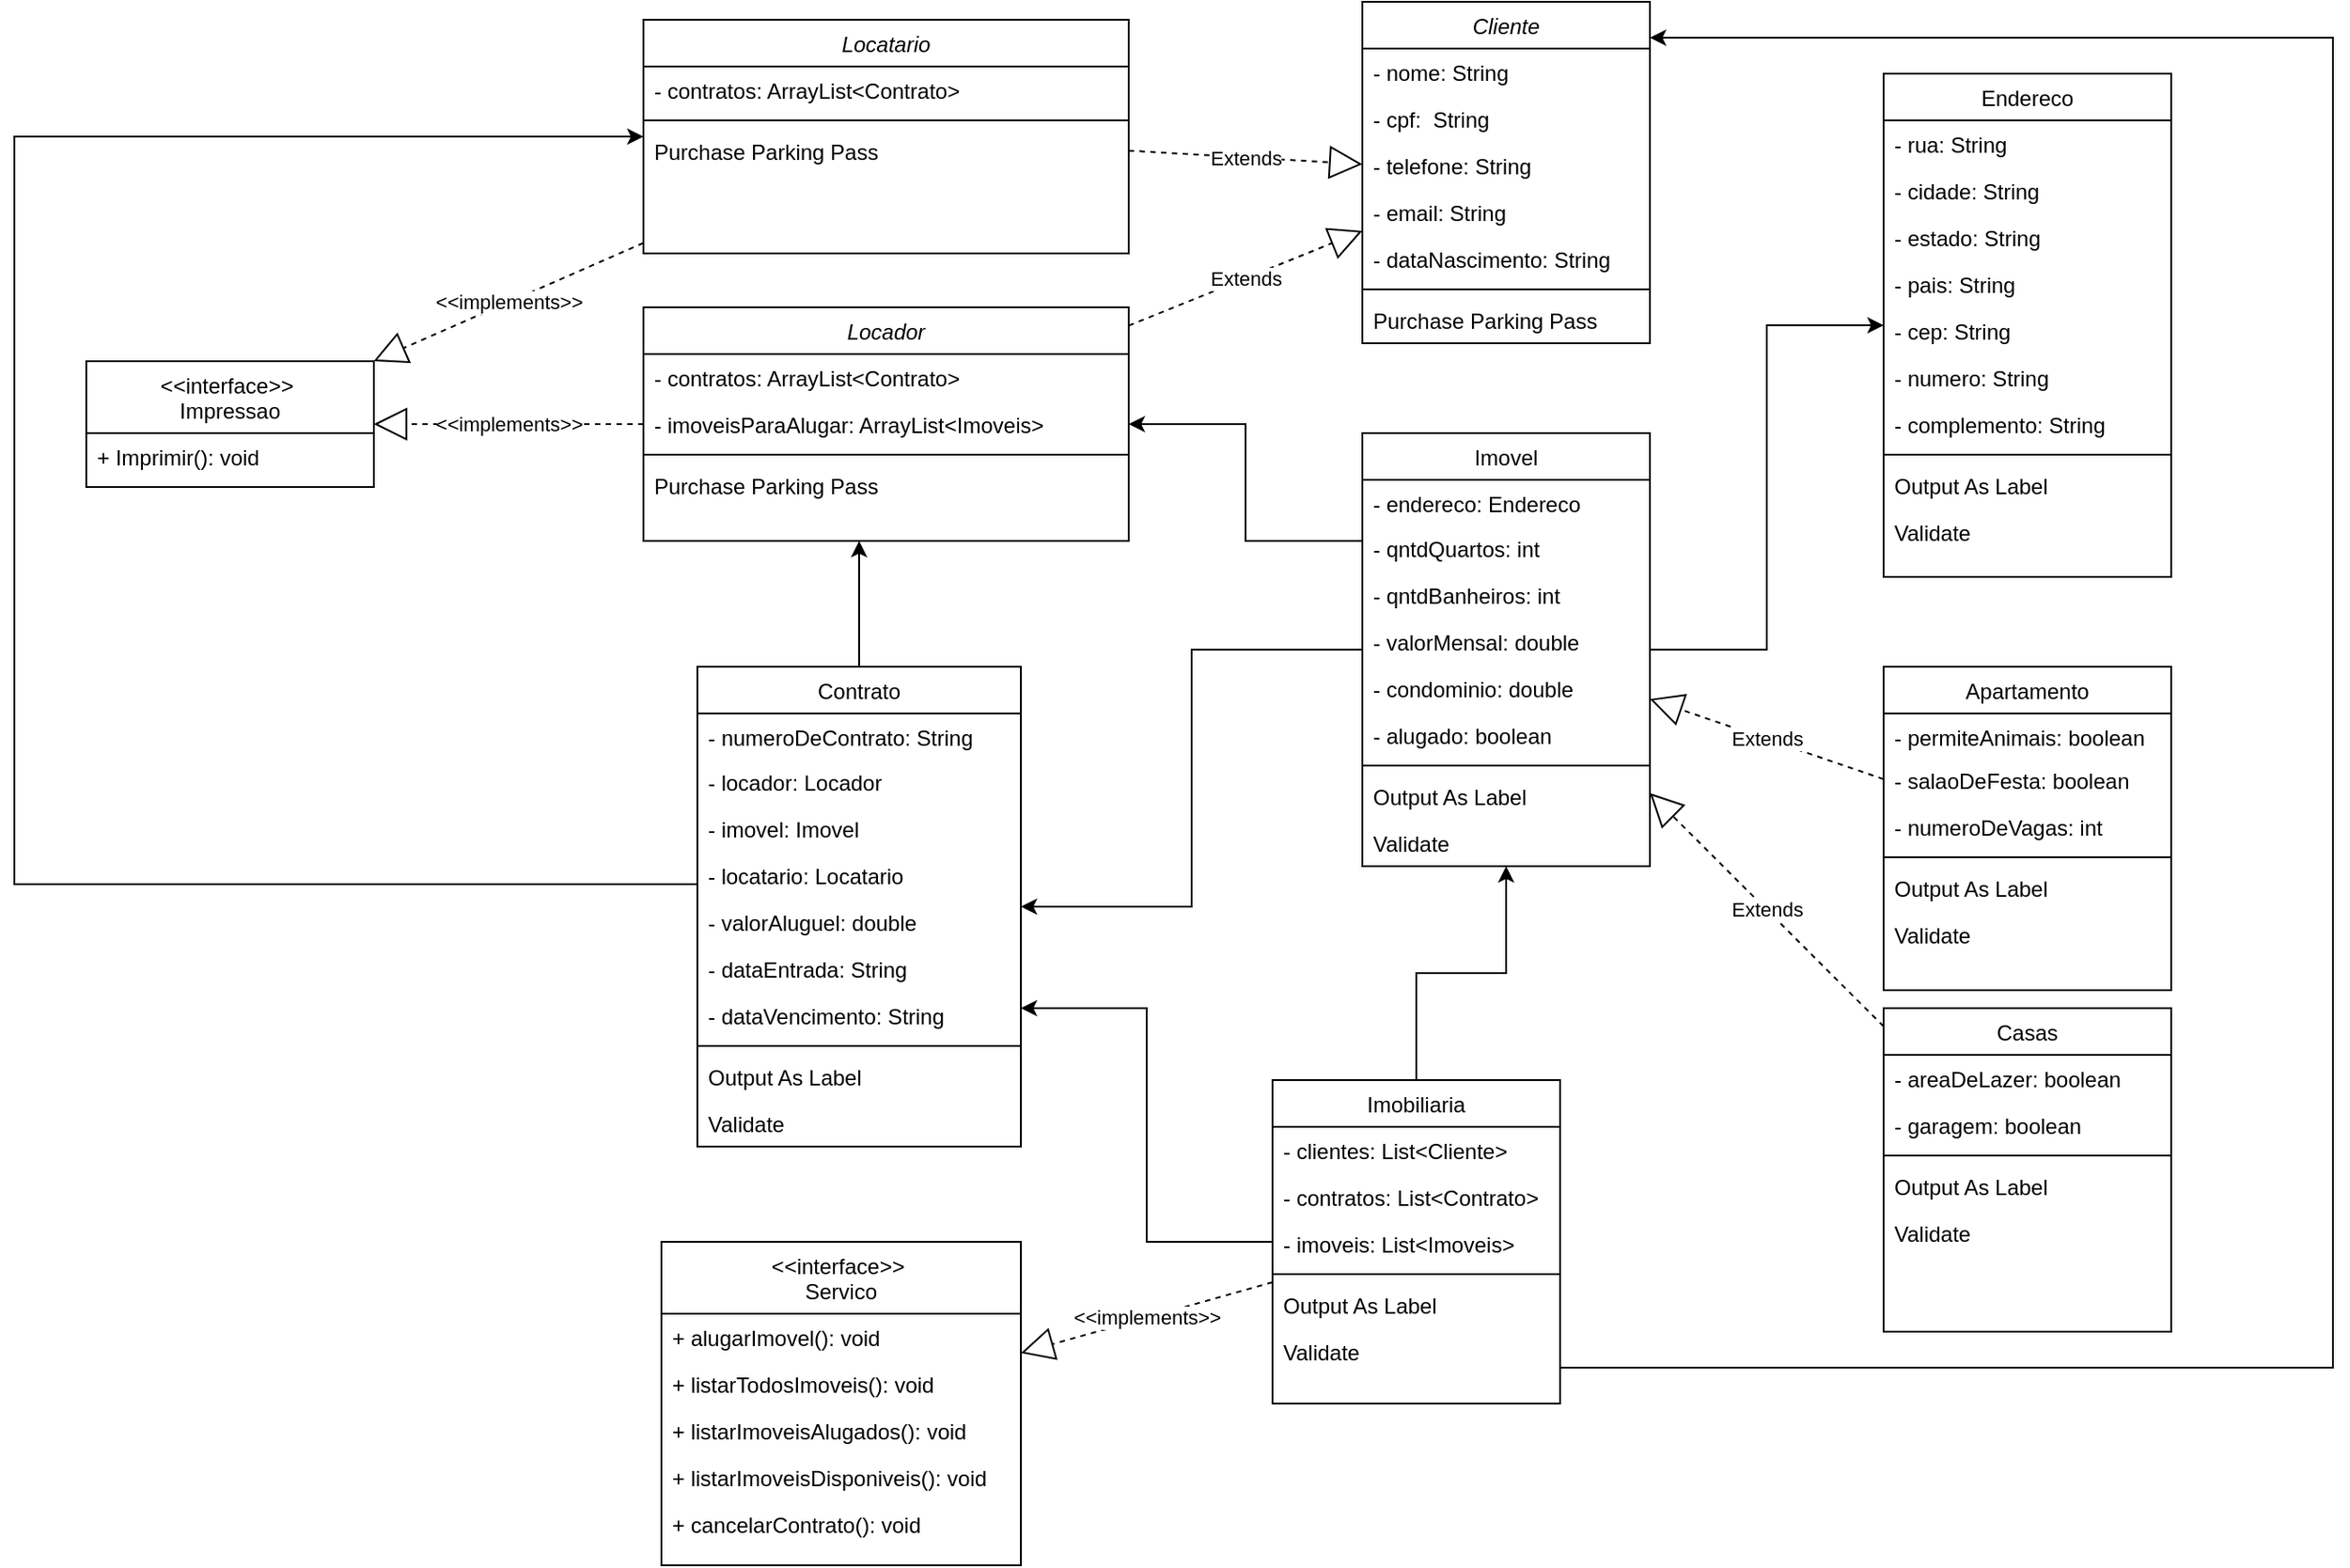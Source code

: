 <mxfile version="20.4.0" type="github">
  <diagram id="C5RBs43oDa-KdzZeNtuy" name="Page-1">
    <mxGraphModel dx="1240" dy="657" grid="1" gridSize="10" guides="1" tooltips="1" connect="1" arrows="1" fold="1" page="1" pageScale="1" pageWidth="2339" pageHeight="3300" math="0" shadow="0">
      <root>
        <mxCell id="WIyWlLk6GJQsqaUBKTNV-0" />
        <mxCell id="WIyWlLk6GJQsqaUBKTNV-1" parent="WIyWlLk6GJQsqaUBKTNV-0" />
        <mxCell id="zkfFHV4jXpPFQw0GAbJ--0" value="Cliente" style="swimlane;fontStyle=2;align=center;verticalAlign=top;childLayout=stackLayout;horizontal=1;startSize=26;horizontalStack=0;resizeParent=1;resizeLast=0;collapsible=1;marginBottom=0;rounded=0;shadow=0;strokeWidth=1;" parent="WIyWlLk6GJQsqaUBKTNV-1" vertex="1">
          <mxGeometry x="1100" y="550" width="160" height="190" as="geometry">
            <mxRectangle x="230" y="140" width="160" height="26" as="alternateBounds" />
          </mxGeometry>
        </mxCell>
        <mxCell id="zkfFHV4jXpPFQw0GAbJ--3" value="- nome: String" style="text;align=left;verticalAlign=top;spacingLeft=4;spacingRight=4;overflow=hidden;rotatable=0;points=[[0,0.5],[1,0.5]];portConstraint=eastwest;rounded=0;shadow=0;html=0;" parent="zkfFHV4jXpPFQw0GAbJ--0" vertex="1">
          <mxGeometry y="26" width="160" height="26" as="geometry" />
        </mxCell>
        <mxCell id="2DvMz8uYJHtaM2HcdKib-11" value="- cpf:  String" style="text;align=left;verticalAlign=top;spacingLeft=4;spacingRight=4;overflow=hidden;rotatable=0;points=[[0,0.5],[1,0.5]];portConstraint=eastwest;rounded=0;shadow=0;html=0;" vertex="1" parent="zkfFHV4jXpPFQw0GAbJ--0">
          <mxGeometry y="52" width="160" height="26" as="geometry" />
        </mxCell>
        <mxCell id="2DvMz8uYJHtaM2HcdKib-13" value="- telefone: String" style="text;align=left;verticalAlign=top;spacingLeft=4;spacingRight=4;overflow=hidden;rotatable=0;points=[[0,0.5],[1,0.5]];portConstraint=eastwest;rounded=0;shadow=0;html=0;" vertex="1" parent="zkfFHV4jXpPFQw0GAbJ--0">
          <mxGeometry y="78" width="160" height="26" as="geometry" />
        </mxCell>
        <mxCell id="2DvMz8uYJHtaM2HcdKib-14" value="- email: String" style="text;align=left;verticalAlign=top;spacingLeft=4;spacingRight=4;overflow=hidden;rotatable=0;points=[[0,0.5],[1,0.5]];portConstraint=eastwest;rounded=0;shadow=0;html=0;" vertex="1" parent="zkfFHV4jXpPFQw0GAbJ--0">
          <mxGeometry y="104" width="160" height="26" as="geometry" />
        </mxCell>
        <mxCell id="2DvMz8uYJHtaM2HcdKib-15" value="- dataNascimento: String" style="text;align=left;verticalAlign=top;spacingLeft=4;spacingRight=4;overflow=hidden;rotatable=0;points=[[0,0.5],[1,0.5]];portConstraint=eastwest;rounded=0;shadow=0;html=0;" vertex="1" parent="zkfFHV4jXpPFQw0GAbJ--0">
          <mxGeometry y="130" width="160" height="26" as="geometry" />
        </mxCell>
        <mxCell id="zkfFHV4jXpPFQw0GAbJ--4" value="" style="line;html=1;strokeWidth=1;align=left;verticalAlign=middle;spacingTop=-1;spacingLeft=3;spacingRight=3;rotatable=0;labelPosition=right;points=[];portConstraint=eastwest;" parent="zkfFHV4jXpPFQw0GAbJ--0" vertex="1">
          <mxGeometry y="156" width="160" height="8" as="geometry" />
        </mxCell>
        <mxCell id="zkfFHV4jXpPFQw0GAbJ--5" value="Purchase Parking Pass" style="text;align=left;verticalAlign=top;spacingLeft=4;spacingRight=4;overflow=hidden;rotatable=0;points=[[0,0.5],[1,0.5]];portConstraint=eastwest;" parent="zkfFHV4jXpPFQw0GAbJ--0" vertex="1">
          <mxGeometry y="164" width="160" height="26" as="geometry" />
        </mxCell>
        <mxCell id="zkfFHV4jXpPFQw0GAbJ--17" value="Endereco" style="swimlane;fontStyle=0;align=center;verticalAlign=top;childLayout=stackLayout;horizontal=1;startSize=26;horizontalStack=0;resizeParent=1;resizeLast=0;collapsible=1;marginBottom=0;rounded=0;shadow=0;strokeWidth=1;" parent="WIyWlLk6GJQsqaUBKTNV-1" vertex="1">
          <mxGeometry x="1390" y="590" width="160" height="280" as="geometry">
            <mxRectangle x="550" y="140" width="160" height="26" as="alternateBounds" />
          </mxGeometry>
        </mxCell>
        <mxCell id="zkfFHV4jXpPFQw0GAbJ--18" value="- rua: String" style="text;align=left;verticalAlign=top;spacingLeft=4;spacingRight=4;overflow=hidden;rotatable=0;points=[[0,0.5],[1,0.5]];portConstraint=eastwest;" parent="zkfFHV4jXpPFQw0GAbJ--17" vertex="1">
          <mxGeometry y="26" width="160" height="26" as="geometry" />
        </mxCell>
        <mxCell id="zkfFHV4jXpPFQw0GAbJ--20" value="- cidade: String" style="text;align=left;verticalAlign=top;spacingLeft=4;spacingRight=4;overflow=hidden;rotatable=0;points=[[0,0.5],[1,0.5]];portConstraint=eastwest;rounded=0;shadow=0;html=0;" parent="zkfFHV4jXpPFQw0GAbJ--17" vertex="1">
          <mxGeometry y="52" width="160" height="26" as="geometry" />
        </mxCell>
        <mxCell id="zkfFHV4jXpPFQw0GAbJ--21" value="- estado: String" style="text;align=left;verticalAlign=top;spacingLeft=4;spacingRight=4;overflow=hidden;rotatable=0;points=[[0,0.5],[1,0.5]];portConstraint=eastwest;rounded=0;shadow=0;html=0;" parent="zkfFHV4jXpPFQw0GAbJ--17" vertex="1">
          <mxGeometry y="78" width="160" height="26" as="geometry" />
        </mxCell>
        <mxCell id="zkfFHV4jXpPFQw0GAbJ--22" value="- pais: String&#xa;" style="text;align=left;verticalAlign=top;spacingLeft=4;spacingRight=4;overflow=hidden;rotatable=0;points=[[0,0.5],[1,0.5]];portConstraint=eastwest;rounded=0;shadow=0;html=0;" parent="zkfFHV4jXpPFQw0GAbJ--17" vertex="1">
          <mxGeometry y="104" width="160" height="26" as="geometry" />
        </mxCell>
        <mxCell id="2DvMz8uYJHtaM2HcdKib-8" value="- cep: String&#xa;" style="text;align=left;verticalAlign=top;spacingLeft=4;spacingRight=4;overflow=hidden;rotatable=0;points=[[0,0.5],[1,0.5]];portConstraint=eastwest;rounded=0;shadow=0;html=0;" vertex="1" parent="zkfFHV4jXpPFQw0GAbJ--17">
          <mxGeometry y="130" width="160" height="26" as="geometry" />
        </mxCell>
        <mxCell id="2DvMz8uYJHtaM2HcdKib-9" value="- numero: String" style="text;align=left;verticalAlign=top;spacingLeft=4;spacingRight=4;overflow=hidden;rotatable=0;points=[[0,0.5],[1,0.5]];portConstraint=eastwest;rounded=0;shadow=0;html=0;" vertex="1" parent="zkfFHV4jXpPFQw0GAbJ--17">
          <mxGeometry y="156" width="160" height="26" as="geometry" />
        </mxCell>
        <mxCell id="2DvMz8uYJHtaM2HcdKib-10" value="- complemento: String" style="text;align=left;verticalAlign=top;spacingLeft=4;spacingRight=4;overflow=hidden;rotatable=0;points=[[0,0.5],[1,0.5]];portConstraint=eastwest;rounded=0;shadow=0;html=0;" vertex="1" parent="zkfFHV4jXpPFQw0GAbJ--17">
          <mxGeometry y="182" width="160" height="26" as="geometry" />
        </mxCell>
        <mxCell id="zkfFHV4jXpPFQw0GAbJ--23" value="" style="line;html=1;strokeWidth=1;align=left;verticalAlign=middle;spacingTop=-1;spacingLeft=3;spacingRight=3;rotatable=0;labelPosition=right;points=[];portConstraint=eastwest;" parent="zkfFHV4jXpPFQw0GAbJ--17" vertex="1">
          <mxGeometry y="208" width="160" height="8" as="geometry" />
        </mxCell>
        <mxCell id="zkfFHV4jXpPFQw0GAbJ--25" value="Output As Label" style="text;align=left;verticalAlign=top;spacingLeft=4;spacingRight=4;overflow=hidden;rotatable=0;points=[[0,0.5],[1,0.5]];portConstraint=eastwest;" parent="zkfFHV4jXpPFQw0GAbJ--17" vertex="1">
          <mxGeometry y="216" width="160" height="26" as="geometry" />
        </mxCell>
        <mxCell id="zkfFHV4jXpPFQw0GAbJ--24" value="Validate" style="text;align=left;verticalAlign=top;spacingLeft=4;spacingRight=4;overflow=hidden;rotatable=0;points=[[0,0.5],[1,0.5]];portConstraint=eastwest;" parent="zkfFHV4jXpPFQw0GAbJ--17" vertex="1">
          <mxGeometry y="242" width="160" height="26" as="geometry" />
        </mxCell>
        <mxCell id="2DvMz8uYJHtaM2HcdKib-17" value="Locador" style="swimlane;fontStyle=2;align=center;verticalAlign=top;childLayout=stackLayout;horizontal=1;startSize=26;horizontalStack=0;resizeParent=1;resizeLast=0;collapsible=1;marginBottom=0;rounded=0;shadow=0;strokeWidth=1;" vertex="1" parent="WIyWlLk6GJQsqaUBKTNV-1">
          <mxGeometry x="700" y="720" width="270" height="130" as="geometry">
            <mxRectangle x="230" y="140" width="160" height="26" as="alternateBounds" />
          </mxGeometry>
        </mxCell>
        <mxCell id="2DvMz8uYJHtaM2HcdKib-19" value="- contratos: ArrayList&lt;Contrato&gt;" style="text;align=left;verticalAlign=top;spacingLeft=4;spacingRight=4;overflow=hidden;rotatable=0;points=[[0,0.5],[1,0.5]];portConstraint=eastwest;rounded=0;shadow=0;html=0;" vertex="1" parent="2DvMz8uYJHtaM2HcdKib-17">
          <mxGeometry y="26" width="270" height="26" as="geometry" />
        </mxCell>
        <mxCell id="2DvMz8uYJHtaM2HcdKib-20" value="- imoveisParaAlugar: ArrayList&lt;Imoveis&gt;" style="text;align=left;verticalAlign=top;spacingLeft=4;spacingRight=4;overflow=hidden;rotatable=0;points=[[0,0.5],[1,0.5]];portConstraint=eastwest;rounded=0;shadow=0;html=0;" vertex="1" parent="2DvMz8uYJHtaM2HcdKib-17">
          <mxGeometry y="52" width="270" height="26" as="geometry" />
        </mxCell>
        <mxCell id="2DvMz8uYJHtaM2HcdKib-23" value="" style="line;html=1;strokeWidth=1;align=left;verticalAlign=middle;spacingTop=-1;spacingLeft=3;spacingRight=3;rotatable=0;labelPosition=right;points=[];portConstraint=eastwest;" vertex="1" parent="2DvMz8uYJHtaM2HcdKib-17">
          <mxGeometry y="78" width="270" height="8" as="geometry" />
        </mxCell>
        <mxCell id="2DvMz8uYJHtaM2HcdKib-24" value="Purchase Parking Pass" style="text;align=left;verticalAlign=top;spacingLeft=4;spacingRight=4;overflow=hidden;rotatable=0;points=[[0,0.5],[1,0.5]];portConstraint=eastwest;" vertex="1" parent="2DvMz8uYJHtaM2HcdKib-17">
          <mxGeometry y="86" width="270" height="26" as="geometry" />
        </mxCell>
        <mxCell id="2DvMz8uYJHtaM2HcdKib-27" value="Locatario" style="swimlane;fontStyle=2;align=center;verticalAlign=top;childLayout=stackLayout;horizontal=1;startSize=26;horizontalStack=0;resizeParent=1;resizeLast=0;collapsible=1;marginBottom=0;rounded=0;shadow=0;strokeWidth=1;" vertex="1" parent="WIyWlLk6GJQsqaUBKTNV-1">
          <mxGeometry x="700" y="560" width="270" height="130" as="geometry">
            <mxRectangle x="230" y="140" width="160" height="26" as="alternateBounds" />
          </mxGeometry>
        </mxCell>
        <mxCell id="2DvMz8uYJHtaM2HcdKib-28" value="- contratos: ArrayList&lt;Contrato&gt;" style="text;align=left;verticalAlign=top;spacingLeft=4;spacingRight=4;overflow=hidden;rotatable=0;points=[[0,0.5],[1,0.5]];portConstraint=eastwest;rounded=0;shadow=0;html=0;" vertex="1" parent="2DvMz8uYJHtaM2HcdKib-27">
          <mxGeometry y="26" width="270" height="26" as="geometry" />
        </mxCell>
        <mxCell id="2DvMz8uYJHtaM2HcdKib-30" value="" style="line;html=1;strokeWidth=1;align=left;verticalAlign=middle;spacingTop=-1;spacingLeft=3;spacingRight=3;rotatable=0;labelPosition=right;points=[];portConstraint=eastwest;" vertex="1" parent="2DvMz8uYJHtaM2HcdKib-27">
          <mxGeometry y="52" width="270" height="8" as="geometry" />
        </mxCell>
        <mxCell id="2DvMz8uYJHtaM2HcdKib-31" value="Purchase Parking Pass" style="text;align=left;verticalAlign=top;spacingLeft=4;spacingRight=4;overflow=hidden;rotatable=0;points=[[0,0.5],[1,0.5]];portConstraint=eastwest;" vertex="1" parent="2DvMz8uYJHtaM2HcdKib-27">
          <mxGeometry y="60" width="270" height="26" as="geometry" />
        </mxCell>
        <mxCell id="2DvMz8uYJHtaM2HcdKib-42" value="Extends" style="endArrow=block;endSize=16;endFill=0;html=1;rounded=0;dashed=1;" edge="1" parent="WIyWlLk6GJQsqaUBKTNV-1" source="2DvMz8uYJHtaM2HcdKib-17" target="zkfFHV4jXpPFQw0GAbJ--0">
          <mxGeometry width="160" relative="1" as="geometry">
            <mxPoint x="880" y="640" as="sourcePoint" />
            <mxPoint x="1040" y="640" as="targetPoint" />
          </mxGeometry>
        </mxCell>
        <mxCell id="2DvMz8uYJHtaM2HcdKib-44" value="Extends" style="endArrow=block;endSize=16;endFill=0;html=1;rounded=0;dashed=1;" edge="1" parent="WIyWlLk6GJQsqaUBKTNV-1" source="2DvMz8uYJHtaM2HcdKib-27" target="zkfFHV4jXpPFQw0GAbJ--0">
          <mxGeometry width="160" relative="1" as="geometry">
            <mxPoint x="920" y="688.333" as="sourcePoint" />
            <mxPoint x="1110" y="664.877" as="targetPoint" />
          </mxGeometry>
        </mxCell>
        <mxCell id="2DvMz8uYJHtaM2HcdKib-64" value="Apartamento" style="swimlane;fontStyle=0;align=center;verticalAlign=top;childLayout=stackLayout;horizontal=1;startSize=26;horizontalStack=0;resizeParent=1;resizeLast=0;collapsible=1;marginBottom=0;rounded=0;shadow=0;strokeWidth=1;" vertex="1" parent="WIyWlLk6GJQsqaUBKTNV-1">
          <mxGeometry x="1390" y="920" width="160" height="180" as="geometry">
            <mxRectangle x="550" y="140" width="160" height="26" as="alternateBounds" />
          </mxGeometry>
        </mxCell>
        <mxCell id="2DvMz8uYJHtaM2HcdKib-65" value="- permiteAnimais: boolean" style="text;align=left;verticalAlign=top;spacingLeft=4;spacingRight=4;overflow=hidden;rotatable=0;points=[[0,0.5],[1,0.5]];portConstraint=eastwest;" vertex="1" parent="2DvMz8uYJHtaM2HcdKib-64">
          <mxGeometry y="26" width="160" height="24" as="geometry" />
        </mxCell>
        <mxCell id="2DvMz8uYJHtaM2HcdKib-66" value="- salaoDeFesta: boolean" style="text;align=left;verticalAlign=top;spacingLeft=4;spacingRight=4;overflow=hidden;rotatable=0;points=[[0,0.5],[1,0.5]];portConstraint=eastwest;rounded=0;shadow=0;html=0;" vertex="1" parent="2DvMz8uYJHtaM2HcdKib-64">
          <mxGeometry y="50" width="160" height="26" as="geometry" />
        </mxCell>
        <mxCell id="2DvMz8uYJHtaM2HcdKib-67" value="- numeroDeVagas: int" style="text;align=left;verticalAlign=top;spacingLeft=4;spacingRight=4;overflow=hidden;rotatable=0;points=[[0,0.5],[1,0.5]];portConstraint=eastwest;rounded=0;shadow=0;html=0;" vertex="1" parent="2DvMz8uYJHtaM2HcdKib-64">
          <mxGeometry y="76" width="160" height="26" as="geometry" />
        </mxCell>
        <mxCell id="2DvMz8uYJHtaM2HcdKib-72" value="" style="line;html=1;strokeWidth=1;align=left;verticalAlign=middle;spacingTop=-1;spacingLeft=3;spacingRight=3;rotatable=0;labelPosition=right;points=[];portConstraint=eastwest;" vertex="1" parent="2DvMz8uYJHtaM2HcdKib-64">
          <mxGeometry y="102" width="160" height="8" as="geometry" />
        </mxCell>
        <mxCell id="2DvMz8uYJHtaM2HcdKib-73" value="Output As Label" style="text;align=left;verticalAlign=top;spacingLeft=4;spacingRight=4;overflow=hidden;rotatable=0;points=[[0,0.5],[1,0.5]];portConstraint=eastwest;" vertex="1" parent="2DvMz8uYJHtaM2HcdKib-64">
          <mxGeometry y="110" width="160" height="26" as="geometry" />
        </mxCell>
        <mxCell id="2DvMz8uYJHtaM2HcdKib-74" value="Validate" style="text;align=left;verticalAlign=top;spacingLeft=4;spacingRight=4;overflow=hidden;rotatable=0;points=[[0,0.5],[1,0.5]];portConstraint=eastwest;" vertex="1" parent="2DvMz8uYJHtaM2HcdKib-64">
          <mxGeometry y="136" width="160" height="26" as="geometry" />
        </mxCell>
        <mxCell id="2DvMz8uYJHtaM2HcdKib-77" value="Casas" style="swimlane;fontStyle=0;align=center;verticalAlign=top;childLayout=stackLayout;horizontal=1;startSize=26;horizontalStack=0;resizeParent=1;resizeLast=0;collapsible=1;marginBottom=0;rounded=0;shadow=0;strokeWidth=1;" vertex="1" parent="WIyWlLk6GJQsqaUBKTNV-1">
          <mxGeometry x="1390" y="1110" width="160" height="180" as="geometry">
            <mxRectangle x="550" y="140" width="160" height="26" as="alternateBounds" />
          </mxGeometry>
        </mxCell>
        <mxCell id="2DvMz8uYJHtaM2HcdKib-79" value="- areaDeLazer: boolean" style="text;align=left;verticalAlign=top;spacingLeft=4;spacingRight=4;overflow=hidden;rotatable=0;points=[[0,0.5],[1,0.5]];portConstraint=eastwest;rounded=0;shadow=0;html=0;" vertex="1" parent="2DvMz8uYJHtaM2HcdKib-77">
          <mxGeometry y="26" width="160" height="26" as="geometry" />
        </mxCell>
        <mxCell id="2DvMz8uYJHtaM2HcdKib-80" value="- garagem: boolean" style="text;align=left;verticalAlign=top;spacingLeft=4;spacingRight=4;overflow=hidden;rotatable=0;points=[[0,0.5],[1,0.5]];portConstraint=eastwest;rounded=0;shadow=0;html=0;" vertex="1" parent="2DvMz8uYJHtaM2HcdKib-77">
          <mxGeometry y="52" width="160" height="26" as="geometry" />
        </mxCell>
        <mxCell id="2DvMz8uYJHtaM2HcdKib-81" value="" style="line;html=1;strokeWidth=1;align=left;verticalAlign=middle;spacingTop=-1;spacingLeft=3;spacingRight=3;rotatable=0;labelPosition=right;points=[];portConstraint=eastwest;" vertex="1" parent="2DvMz8uYJHtaM2HcdKib-77">
          <mxGeometry y="78" width="160" height="8" as="geometry" />
        </mxCell>
        <mxCell id="2DvMz8uYJHtaM2HcdKib-82" value="Output As Label" style="text;align=left;verticalAlign=top;spacingLeft=4;spacingRight=4;overflow=hidden;rotatable=0;points=[[0,0.5],[1,0.5]];portConstraint=eastwest;" vertex="1" parent="2DvMz8uYJHtaM2HcdKib-77">
          <mxGeometry y="86" width="160" height="26" as="geometry" />
        </mxCell>
        <mxCell id="2DvMz8uYJHtaM2HcdKib-83" value="Validate" style="text;align=left;verticalAlign=top;spacingLeft=4;spacingRight=4;overflow=hidden;rotatable=0;points=[[0,0.5],[1,0.5]];portConstraint=eastwest;" vertex="1" parent="2DvMz8uYJHtaM2HcdKib-77">
          <mxGeometry y="112" width="160" height="26" as="geometry" />
        </mxCell>
        <mxCell id="2DvMz8uYJHtaM2HcdKib-99" style="edgeStyle=orthogonalEdgeStyle;rounded=0;orthogonalLoop=1;jettySize=auto;html=1;" edge="1" parent="WIyWlLk6GJQsqaUBKTNV-1" source="2DvMz8uYJHtaM2HcdKib-85" target="zkfFHV4jXpPFQw0GAbJ--17">
          <mxGeometry relative="1" as="geometry" />
        </mxCell>
        <mxCell id="2DvMz8uYJHtaM2HcdKib-102" style="edgeStyle=orthogonalEdgeStyle;rounded=0;orthogonalLoop=1;jettySize=auto;html=1;" edge="1" parent="WIyWlLk6GJQsqaUBKTNV-1" source="2DvMz8uYJHtaM2HcdKib-85" target="2DvMz8uYJHtaM2HcdKib-17">
          <mxGeometry relative="1" as="geometry">
            <Array as="points">
              <mxPoint x="1035" y="850" />
              <mxPoint x="1035" y="785" />
            </Array>
          </mxGeometry>
        </mxCell>
        <mxCell id="2DvMz8uYJHtaM2HcdKib-116" style="edgeStyle=orthogonalEdgeStyle;rounded=0;orthogonalLoop=1;jettySize=auto;html=1;" edge="1" parent="WIyWlLk6GJQsqaUBKTNV-1" source="2DvMz8uYJHtaM2HcdKib-85" target="2DvMz8uYJHtaM2HcdKib-103">
          <mxGeometry relative="1" as="geometry" />
        </mxCell>
        <mxCell id="2DvMz8uYJHtaM2HcdKib-85" value="Imovel" style="swimlane;fontStyle=0;align=center;verticalAlign=top;childLayout=stackLayout;horizontal=1;startSize=26;horizontalStack=0;resizeParent=1;resizeLast=0;collapsible=1;marginBottom=0;rounded=0;shadow=0;strokeWidth=1;" vertex="1" parent="WIyWlLk6GJQsqaUBKTNV-1">
          <mxGeometry x="1100" y="790" width="160" height="241" as="geometry">
            <mxRectangle x="550" y="140" width="160" height="26" as="alternateBounds" />
          </mxGeometry>
        </mxCell>
        <mxCell id="2DvMz8uYJHtaM2HcdKib-100" value="- endereco: Endereco" style="text;align=left;verticalAlign=top;spacingLeft=4;spacingRight=4;overflow=hidden;rotatable=0;points=[[0,0.5],[1,0.5]];portConstraint=eastwest;rounded=0;shadow=0;html=0;" vertex="1" parent="2DvMz8uYJHtaM2HcdKib-85">
          <mxGeometry y="26" width="160" height="25" as="geometry" />
        </mxCell>
        <mxCell id="2DvMz8uYJHtaM2HcdKib-86" value="- qntdQuartos: int" style="text;align=left;verticalAlign=top;spacingLeft=4;spacingRight=4;overflow=hidden;rotatable=0;points=[[0,0.5],[1,0.5]];portConstraint=eastwest;rounded=0;shadow=0;html=0;" vertex="1" parent="2DvMz8uYJHtaM2HcdKib-85">
          <mxGeometry y="51" width="160" height="26" as="geometry" />
        </mxCell>
        <mxCell id="2DvMz8uYJHtaM2HcdKib-87" value="- qntdBanheiros: int" style="text;align=left;verticalAlign=top;spacingLeft=4;spacingRight=4;overflow=hidden;rotatable=0;points=[[0,0.5],[1,0.5]];portConstraint=eastwest;rounded=0;shadow=0;html=0;" vertex="1" parent="2DvMz8uYJHtaM2HcdKib-85">
          <mxGeometry y="77" width="160" height="26" as="geometry" />
        </mxCell>
        <mxCell id="2DvMz8uYJHtaM2HcdKib-93" value="- valorMensal: double" style="text;align=left;verticalAlign=top;spacingLeft=4;spacingRight=4;overflow=hidden;rotatable=0;points=[[0,0.5],[1,0.5]];portConstraint=eastwest;rounded=0;shadow=0;html=0;" vertex="1" parent="2DvMz8uYJHtaM2HcdKib-85">
          <mxGeometry y="103" width="160" height="26" as="geometry" />
        </mxCell>
        <mxCell id="2DvMz8uYJHtaM2HcdKib-97" value="- condominio: double" style="text;align=left;verticalAlign=top;spacingLeft=4;spacingRight=4;overflow=hidden;rotatable=0;points=[[0,0.5],[1,0.5]];portConstraint=eastwest;rounded=0;shadow=0;html=0;" vertex="1" parent="2DvMz8uYJHtaM2HcdKib-85">
          <mxGeometry y="129" width="160" height="26" as="geometry" />
        </mxCell>
        <mxCell id="2DvMz8uYJHtaM2HcdKib-98" value="- alugado: boolean" style="text;align=left;verticalAlign=top;spacingLeft=4;spacingRight=4;overflow=hidden;rotatable=0;points=[[0,0.5],[1,0.5]];portConstraint=eastwest;rounded=0;shadow=0;html=0;" vertex="1" parent="2DvMz8uYJHtaM2HcdKib-85">
          <mxGeometry y="155" width="160" height="26" as="geometry" />
        </mxCell>
        <mxCell id="2DvMz8uYJHtaM2HcdKib-88" value="" style="line;html=1;strokeWidth=1;align=left;verticalAlign=middle;spacingTop=-1;spacingLeft=3;spacingRight=3;rotatable=0;labelPosition=right;points=[];portConstraint=eastwest;" vertex="1" parent="2DvMz8uYJHtaM2HcdKib-85">
          <mxGeometry y="181" width="160" height="8" as="geometry" />
        </mxCell>
        <mxCell id="2DvMz8uYJHtaM2HcdKib-89" value="Output As Label" style="text;align=left;verticalAlign=top;spacingLeft=4;spacingRight=4;overflow=hidden;rotatable=0;points=[[0,0.5],[1,0.5]];portConstraint=eastwest;" vertex="1" parent="2DvMz8uYJHtaM2HcdKib-85">
          <mxGeometry y="189" width="160" height="26" as="geometry" />
        </mxCell>
        <mxCell id="2DvMz8uYJHtaM2HcdKib-90" value="Validate" style="text;align=left;verticalAlign=top;spacingLeft=4;spacingRight=4;overflow=hidden;rotatable=0;points=[[0,0.5],[1,0.5]];portConstraint=eastwest;" vertex="1" parent="2DvMz8uYJHtaM2HcdKib-85">
          <mxGeometry y="215" width="160" height="26" as="geometry" />
        </mxCell>
        <mxCell id="2DvMz8uYJHtaM2HcdKib-95" value="Extends" style="endArrow=block;endSize=16;endFill=0;html=1;rounded=0;dashed=1;" edge="1" parent="WIyWlLk6GJQsqaUBKTNV-1" source="2DvMz8uYJHtaM2HcdKib-64" target="2DvMz8uYJHtaM2HcdKib-85">
          <mxGeometry width="160" relative="1" as="geometry">
            <mxPoint x="1300" y="969.996" as="sourcePoint" />
            <mxPoint x="1470" y="912.593" as="targetPoint" />
          </mxGeometry>
        </mxCell>
        <mxCell id="2DvMz8uYJHtaM2HcdKib-96" value="Extends" style="endArrow=block;endSize=16;endFill=0;html=1;rounded=0;dashed=1;" edge="1" parent="WIyWlLk6GJQsqaUBKTNV-1" source="2DvMz8uYJHtaM2HcdKib-77" target="2DvMz8uYJHtaM2HcdKib-85">
          <mxGeometry width="160" relative="1" as="geometry">
            <mxPoint x="1490" y="1015.263" as="sourcePoint" />
            <mxPoint x="1270" y="919.737" as="targetPoint" />
          </mxGeometry>
        </mxCell>
        <mxCell id="2DvMz8uYJHtaM2HcdKib-114" style="edgeStyle=orthogonalEdgeStyle;rounded=0;orthogonalLoop=1;jettySize=auto;html=1;" edge="1" parent="WIyWlLk6GJQsqaUBKTNV-1" source="2DvMz8uYJHtaM2HcdKib-103" target="2DvMz8uYJHtaM2HcdKib-17">
          <mxGeometry relative="1" as="geometry">
            <Array as="points">
              <mxPoint x="820" y="860" />
              <mxPoint x="820" y="860" />
            </Array>
          </mxGeometry>
        </mxCell>
        <mxCell id="2DvMz8uYJHtaM2HcdKib-115" style="edgeStyle=orthogonalEdgeStyle;rounded=0;orthogonalLoop=1;jettySize=auto;html=1;" edge="1" parent="WIyWlLk6GJQsqaUBKTNV-1" source="2DvMz8uYJHtaM2HcdKib-103" target="2DvMz8uYJHtaM2HcdKib-27">
          <mxGeometry relative="1" as="geometry">
            <Array as="points">
              <mxPoint x="350" y="1041" />
              <mxPoint x="350" y="625" />
            </Array>
          </mxGeometry>
        </mxCell>
        <mxCell id="2DvMz8uYJHtaM2HcdKib-103" value="Contrato" style="swimlane;fontStyle=0;align=center;verticalAlign=top;childLayout=stackLayout;horizontal=1;startSize=26;horizontalStack=0;resizeParent=1;resizeLast=0;collapsible=1;marginBottom=0;rounded=0;shadow=0;strokeWidth=1;" vertex="1" parent="WIyWlLk6GJQsqaUBKTNV-1">
          <mxGeometry x="730" y="920" width="180" height="267" as="geometry">
            <mxRectangle x="550" y="140" width="160" height="26" as="alternateBounds" />
          </mxGeometry>
        </mxCell>
        <mxCell id="2DvMz8uYJHtaM2HcdKib-104" value="- numeroDeContrato: String" style="text;align=left;verticalAlign=top;spacingLeft=4;spacingRight=4;overflow=hidden;rotatable=0;points=[[0,0.5],[1,0.5]];portConstraint=eastwest;rounded=0;shadow=0;html=0;" vertex="1" parent="2DvMz8uYJHtaM2HcdKib-103">
          <mxGeometry y="26" width="180" height="25" as="geometry" />
        </mxCell>
        <mxCell id="2DvMz8uYJHtaM2HcdKib-105" value="- locador: Locador" style="text;align=left;verticalAlign=top;spacingLeft=4;spacingRight=4;overflow=hidden;rotatable=0;points=[[0,0.5],[1,0.5]];portConstraint=eastwest;rounded=0;shadow=0;html=0;" vertex="1" parent="2DvMz8uYJHtaM2HcdKib-103">
          <mxGeometry y="51" width="180" height="26" as="geometry" />
        </mxCell>
        <mxCell id="2DvMz8uYJHtaM2HcdKib-113" value="- imovel: Imovel" style="text;align=left;verticalAlign=top;spacingLeft=4;spacingRight=4;overflow=hidden;rotatable=0;points=[[0,0.5],[1,0.5]];portConstraint=eastwest;rounded=0;shadow=0;html=0;" vertex="1" parent="2DvMz8uYJHtaM2HcdKib-103">
          <mxGeometry y="77" width="180" height="26" as="geometry" />
        </mxCell>
        <mxCell id="2DvMz8uYJHtaM2HcdKib-106" value="- locatario: Locatario" style="text;align=left;verticalAlign=top;spacingLeft=4;spacingRight=4;overflow=hidden;rotatable=0;points=[[0,0.5],[1,0.5]];portConstraint=eastwest;rounded=0;shadow=0;html=0;" vertex="1" parent="2DvMz8uYJHtaM2HcdKib-103">
          <mxGeometry y="103" width="180" height="26" as="geometry" />
        </mxCell>
        <mxCell id="2DvMz8uYJHtaM2HcdKib-155" value="- valorAluguel: double" style="text;align=left;verticalAlign=top;spacingLeft=4;spacingRight=4;overflow=hidden;rotatable=0;points=[[0,0.5],[1,0.5]];portConstraint=eastwest;rounded=0;shadow=0;html=0;" vertex="1" parent="2DvMz8uYJHtaM2HcdKib-103">
          <mxGeometry y="129" width="180" height="26" as="geometry" />
        </mxCell>
        <mxCell id="2DvMz8uYJHtaM2HcdKib-108" value="- dataEntrada: String" style="text;align=left;verticalAlign=top;spacingLeft=4;spacingRight=4;overflow=hidden;rotatable=0;points=[[0,0.5],[1,0.5]];portConstraint=eastwest;rounded=0;shadow=0;html=0;" vertex="1" parent="2DvMz8uYJHtaM2HcdKib-103">
          <mxGeometry y="155" width="180" height="26" as="geometry" />
        </mxCell>
        <mxCell id="2DvMz8uYJHtaM2HcdKib-109" value="- dataVencimento: String" style="text;align=left;verticalAlign=top;spacingLeft=4;spacingRight=4;overflow=hidden;rotatable=0;points=[[0,0.5],[1,0.5]];portConstraint=eastwest;rounded=0;shadow=0;html=0;" vertex="1" parent="2DvMz8uYJHtaM2HcdKib-103">
          <mxGeometry y="181" width="180" height="26" as="geometry" />
        </mxCell>
        <mxCell id="2DvMz8uYJHtaM2HcdKib-110" value="" style="line;html=1;strokeWidth=1;align=left;verticalAlign=middle;spacingTop=-1;spacingLeft=3;spacingRight=3;rotatable=0;labelPosition=right;points=[];portConstraint=eastwest;" vertex="1" parent="2DvMz8uYJHtaM2HcdKib-103">
          <mxGeometry y="207" width="180" height="8" as="geometry" />
        </mxCell>
        <mxCell id="2DvMz8uYJHtaM2HcdKib-111" value="Output As Label" style="text;align=left;verticalAlign=top;spacingLeft=4;spacingRight=4;overflow=hidden;rotatable=0;points=[[0,0.5],[1,0.5]];portConstraint=eastwest;" vertex="1" parent="2DvMz8uYJHtaM2HcdKib-103">
          <mxGeometry y="215" width="180" height="26" as="geometry" />
        </mxCell>
        <mxCell id="2DvMz8uYJHtaM2HcdKib-112" value="Validate" style="text;align=left;verticalAlign=top;spacingLeft=4;spacingRight=4;overflow=hidden;rotatable=0;points=[[0,0.5],[1,0.5]];portConstraint=eastwest;" vertex="1" parent="2DvMz8uYJHtaM2HcdKib-103">
          <mxGeometry y="241" width="180" height="26" as="geometry" />
        </mxCell>
        <mxCell id="2DvMz8uYJHtaM2HcdKib-131" value="&lt;&lt;interface&gt;&gt; &#xa;Impressao" style="swimlane;fontStyle=0;align=center;verticalAlign=top;childLayout=stackLayout;horizontal=1;startSize=40;horizontalStack=0;resizeParent=1;resizeLast=0;collapsible=1;marginBottom=0;rounded=0;shadow=0;strokeWidth=1;" vertex="1" parent="WIyWlLk6GJQsqaUBKTNV-1">
          <mxGeometry x="390" y="750" width="160" height="70" as="geometry">
            <mxRectangle x="550" y="140" width="160" height="26" as="alternateBounds" />
          </mxGeometry>
        </mxCell>
        <mxCell id="2DvMz8uYJHtaM2HcdKib-135" value="+ Imprimir(): void" style="text;align=left;verticalAlign=top;spacingLeft=4;spacingRight=4;overflow=hidden;rotatable=0;points=[[0,0.5],[1,0.5]];portConstraint=eastwest;" vertex="1" parent="2DvMz8uYJHtaM2HcdKib-131">
          <mxGeometry y="40" width="160" height="26" as="geometry" />
        </mxCell>
        <mxCell id="2DvMz8uYJHtaM2HcdKib-137" value="&amp;lt;&amp;lt;implements&amp;gt;&amp;gt;" style="endArrow=block;endSize=16;endFill=0;html=1;rounded=0;dashed=1;" edge="1" parent="WIyWlLk6GJQsqaUBKTNV-1" source="2DvMz8uYJHtaM2HcdKib-27" target="2DvMz8uYJHtaM2HcdKib-131">
          <mxGeometry width="160" relative="1" as="geometry">
            <mxPoint x="740" y="459.996" as="sourcePoint" />
            <mxPoint x="480" y="670" as="targetPoint" />
          </mxGeometry>
        </mxCell>
        <mxCell id="2DvMz8uYJHtaM2HcdKib-138" value="&amp;lt;&amp;lt;implements&amp;gt;&amp;gt;" style="endArrow=block;endSize=16;endFill=0;html=1;rounded=0;dashed=1;" edge="1" parent="WIyWlLk6GJQsqaUBKTNV-1" source="2DvMz8uYJHtaM2HcdKib-17" target="2DvMz8uYJHtaM2HcdKib-131">
          <mxGeometry width="160" relative="1" as="geometry">
            <mxPoint x="600" y="840" as="sourcePoint" />
            <mxPoint x="890.139" y="570" as="targetPoint" />
          </mxGeometry>
        </mxCell>
        <mxCell id="2DvMz8uYJHtaM2HcdKib-141" value="&lt;&lt;interface&gt;&gt; &#xa;Servico" style="swimlane;fontStyle=0;align=center;verticalAlign=top;childLayout=stackLayout;horizontal=1;startSize=40;horizontalStack=0;resizeParent=1;resizeLast=0;collapsible=1;marginBottom=0;rounded=0;shadow=0;strokeWidth=1;" vertex="1" parent="WIyWlLk6GJQsqaUBKTNV-1">
          <mxGeometry x="710" y="1240" width="200" height="180" as="geometry">
            <mxRectangle x="550" y="140" width="160" height="26" as="alternateBounds" />
          </mxGeometry>
        </mxCell>
        <mxCell id="2DvMz8uYJHtaM2HcdKib-142" value="+ alugarImovel(): void&#xa;" style="text;align=left;verticalAlign=top;spacingLeft=4;spacingRight=4;overflow=hidden;rotatable=0;points=[[0,0.5],[1,0.5]];portConstraint=eastwest;" vertex="1" parent="2DvMz8uYJHtaM2HcdKib-141">
          <mxGeometry y="40" width="200" height="26" as="geometry" />
        </mxCell>
        <mxCell id="2DvMz8uYJHtaM2HcdKib-156" value="+ listarTodosImoveis(): void" style="text;align=left;verticalAlign=top;spacingLeft=4;spacingRight=4;overflow=hidden;rotatable=0;points=[[0,0.5],[1,0.5]];portConstraint=eastwest;" vertex="1" parent="2DvMz8uYJHtaM2HcdKib-141">
          <mxGeometry y="66" width="200" height="26" as="geometry" />
        </mxCell>
        <mxCell id="2DvMz8uYJHtaM2HcdKib-153" value="+ listarImoveisAlugados(): void" style="text;align=left;verticalAlign=top;spacingLeft=4;spacingRight=4;overflow=hidden;rotatable=0;points=[[0,0.5],[1,0.5]];portConstraint=eastwest;" vertex="1" parent="2DvMz8uYJHtaM2HcdKib-141">
          <mxGeometry y="92" width="200" height="26" as="geometry" />
        </mxCell>
        <mxCell id="2DvMz8uYJHtaM2HcdKib-154" value="+ listarImoveisDisponiveis(): void" style="text;align=left;verticalAlign=top;spacingLeft=4;spacingRight=4;overflow=hidden;rotatable=0;points=[[0,0.5],[1,0.5]];portConstraint=eastwest;" vertex="1" parent="2DvMz8uYJHtaM2HcdKib-141">
          <mxGeometry y="118" width="200" height="26" as="geometry" />
        </mxCell>
        <mxCell id="2DvMz8uYJHtaM2HcdKib-157" value="+ cancelarContrato(): void" style="text;align=left;verticalAlign=top;spacingLeft=4;spacingRight=4;overflow=hidden;rotatable=0;points=[[0,0.5],[1,0.5]];portConstraint=eastwest;" vertex="1" parent="2DvMz8uYJHtaM2HcdKib-141">
          <mxGeometry y="144" width="200" height="26" as="geometry" />
        </mxCell>
        <mxCell id="2DvMz8uYJHtaM2HcdKib-160" style="edgeStyle=orthogonalEdgeStyle;rounded=0;orthogonalLoop=1;jettySize=auto;html=1;startArrow=none;startFill=0;" edge="1" parent="WIyWlLk6GJQsqaUBKTNV-1" source="2DvMz8uYJHtaM2HcdKib-143" target="2DvMz8uYJHtaM2HcdKib-85">
          <mxGeometry relative="1" as="geometry" />
        </mxCell>
        <mxCell id="2DvMz8uYJHtaM2HcdKib-161" style="edgeStyle=orthogonalEdgeStyle;rounded=0;orthogonalLoop=1;jettySize=auto;html=1;startArrow=none;startFill=0;exitX=1;exitY=1;exitDx=0;exitDy=0;" edge="1" parent="WIyWlLk6GJQsqaUBKTNV-1" source="2DvMz8uYJHtaM2HcdKib-143" target="zkfFHV4jXpPFQw0GAbJ--0">
          <mxGeometry relative="1" as="geometry">
            <Array as="points">
              <mxPoint x="1640" y="1310" />
              <mxPoint x="1640" y="570" />
            </Array>
          </mxGeometry>
        </mxCell>
        <mxCell id="2DvMz8uYJHtaM2HcdKib-162" style="edgeStyle=orthogonalEdgeStyle;rounded=0;orthogonalLoop=1;jettySize=auto;html=1;startArrow=none;startFill=0;" edge="1" parent="WIyWlLk6GJQsqaUBKTNV-1" source="2DvMz8uYJHtaM2HcdKib-143" target="2DvMz8uYJHtaM2HcdKib-103">
          <mxGeometry relative="1" as="geometry">
            <Array as="points">
              <mxPoint x="980" y="1240" />
              <mxPoint x="980" y="1110" />
            </Array>
          </mxGeometry>
        </mxCell>
        <mxCell id="2DvMz8uYJHtaM2HcdKib-143" value="Imobiliaria" style="swimlane;fontStyle=0;align=center;verticalAlign=top;childLayout=stackLayout;horizontal=1;startSize=26;horizontalStack=0;resizeParent=1;resizeLast=0;collapsible=1;marginBottom=0;rounded=0;shadow=0;strokeWidth=1;" vertex="1" parent="WIyWlLk6GJQsqaUBKTNV-1">
          <mxGeometry x="1050" y="1150" width="160" height="180" as="geometry">
            <mxRectangle x="550" y="140" width="160" height="26" as="alternateBounds" />
          </mxGeometry>
        </mxCell>
        <mxCell id="2DvMz8uYJHtaM2HcdKib-144" value="- clientes: List&lt;Cliente&gt;" style="text;align=left;verticalAlign=top;spacingLeft=4;spacingRight=4;overflow=hidden;rotatable=0;points=[[0,0.5],[1,0.5]];portConstraint=eastwest;rounded=0;shadow=0;html=0;" vertex="1" parent="2DvMz8uYJHtaM2HcdKib-143">
          <mxGeometry y="26" width="160" height="26" as="geometry" />
        </mxCell>
        <mxCell id="2DvMz8uYJHtaM2HcdKib-149" value="- contratos: List&lt;Contrato&gt;" style="text;align=left;verticalAlign=top;spacingLeft=4;spacingRight=4;overflow=hidden;rotatable=0;points=[[0,0.5],[1,0.5]];portConstraint=eastwest;rounded=0;shadow=0;html=0;" vertex="1" parent="2DvMz8uYJHtaM2HcdKib-143">
          <mxGeometry y="52" width="160" height="26" as="geometry" />
        </mxCell>
        <mxCell id="2DvMz8uYJHtaM2HcdKib-150" value="- imoveis: List&lt;Imoveis&gt;" style="text;align=left;verticalAlign=top;spacingLeft=4;spacingRight=4;overflow=hidden;rotatable=0;points=[[0,0.5],[1,0.5]];portConstraint=eastwest;rounded=0;shadow=0;html=0;" vertex="1" parent="2DvMz8uYJHtaM2HcdKib-143">
          <mxGeometry y="78" width="160" height="26" as="geometry" />
        </mxCell>
        <mxCell id="2DvMz8uYJHtaM2HcdKib-146" value="" style="line;html=1;strokeWidth=1;align=left;verticalAlign=middle;spacingTop=-1;spacingLeft=3;spacingRight=3;rotatable=0;labelPosition=right;points=[];portConstraint=eastwest;" vertex="1" parent="2DvMz8uYJHtaM2HcdKib-143">
          <mxGeometry y="104" width="160" height="8" as="geometry" />
        </mxCell>
        <mxCell id="2DvMz8uYJHtaM2HcdKib-147" value="Output As Label" style="text;align=left;verticalAlign=top;spacingLeft=4;spacingRight=4;overflow=hidden;rotatable=0;points=[[0,0.5],[1,0.5]];portConstraint=eastwest;" vertex="1" parent="2DvMz8uYJHtaM2HcdKib-143">
          <mxGeometry y="112" width="160" height="26" as="geometry" />
        </mxCell>
        <mxCell id="2DvMz8uYJHtaM2HcdKib-148" value="Validate" style="text;align=left;verticalAlign=top;spacingLeft=4;spacingRight=4;overflow=hidden;rotatable=0;points=[[0,0.5],[1,0.5]];portConstraint=eastwest;" vertex="1" parent="2DvMz8uYJHtaM2HcdKib-143">
          <mxGeometry y="138" width="160" height="26" as="geometry" />
        </mxCell>
        <mxCell id="2DvMz8uYJHtaM2HcdKib-151" value="&amp;lt;&amp;lt;implements&amp;gt;&amp;gt;" style="endArrow=block;endSize=16;endFill=0;html=1;rounded=0;dashed=1;" edge="1" parent="WIyWlLk6GJQsqaUBKTNV-1" source="2DvMz8uYJHtaM2HcdKib-143" target="2DvMz8uYJHtaM2HcdKib-141">
          <mxGeometry width="160" relative="1" as="geometry">
            <mxPoint x="950" y="1169.5" as="sourcePoint" />
            <mxPoint x="1100" y="1169.5" as="targetPoint" />
          </mxGeometry>
        </mxCell>
      </root>
    </mxGraphModel>
  </diagram>
</mxfile>
